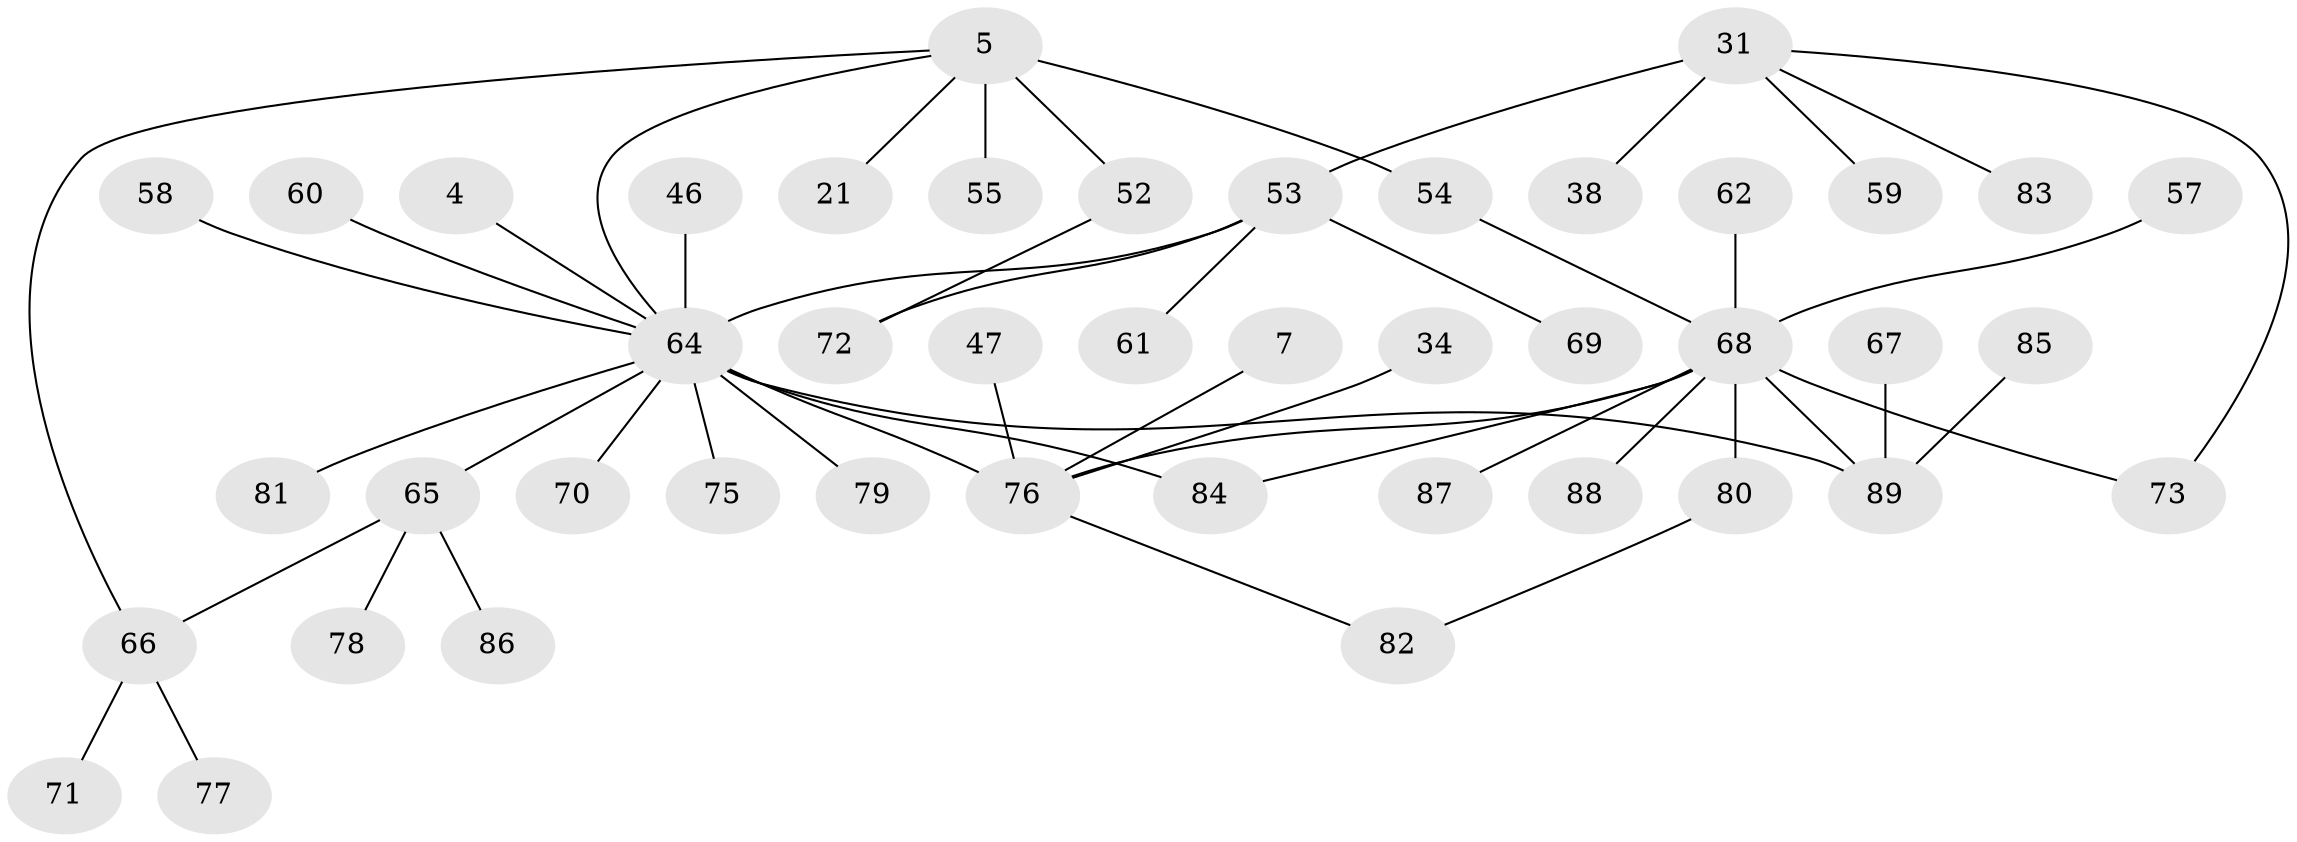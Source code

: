 // original degree distribution, {6: 0.056179775280898875, 7: 0.02247191011235955, 1: 0.42696629213483145, 5: 0.0449438202247191, 3: 0.11235955056179775, 2: 0.2808988764044944, 4: 0.056179775280898875}
// Generated by graph-tools (version 1.1) at 2025/42/03/09/25 04:42:29]
// undirected, 44 vertices, 50 edges
graph export_dot {
graph [start="1"]
  node [color=gray90,style=filled];
  4;
  5;
  7;
  21;
  31 [super="+23"];
  34;
  38;
  46;
  47;
  52 [super="+44"];
  53 [super="+11"];
  54 [super="+29"];
  55;
  57;
  58;
  59;
  60;
  61;
  62;
  64 [super="+6+28+63+33"];
  65 [super="+35+49"];
  66 [super="+37+30+56+45"];
  67;
  68 [super="+15+50+25"];
  69;
  70;
  71;
  72 [super="+43+39+42+51"];
  73 [super="+40+41"];
  75;
  76 [super="+32+13"];
  77;
  78;
  79;
  80 [super="+74"];
  81 [super="+36"];
  82 [super="+48"];
  83;
  84;
  85;
  86;
  87 [super="+24"];
  88;
  89 [super="+26"];
  4 -- 64;
  5 -- 21;
  5 -- 55;
  5 -- 52 [weight=2];
  5 -- 54;
  5 -- 66;
  5 -- 64;
  7 -- 76;
  31 -- 38;
  31 -- 59;
  31 -- 53 [weight=2];
  31 -- 83;
  31 -- 73;
  34 -- 76;
  46 -- 64;
  47 -- 76;
  52 -- 72;
  53 -- 69;
  53 -- 61;
  53 -- 72;
  53 -- 64;
  54 -- 68;
  57 -- 68;
  58 -- 64;
  60 -- 64;
  62 -- 68;
  64 -- 84;
  64 -- 65;
  64 -- 76 [weight=4];
  64 -- 70;
  64 -- 75;
  64 -- 79;
  64 -- 81;
  64 -- 89;
  65 -- 86;
  65 -- 66;
  65 -- 78;
  66 -- 71;
  66 -- 77;
  67 -- 89;
  68 -- 89;
  68 -- 84;
  68 -- 88;
  68 -- 80;
  68 -- 87;
  68 -- 76 [weight=2];
  68 -- 73;
  76 -- 82;
  80 -- 82;
  85 -- 89;
}
